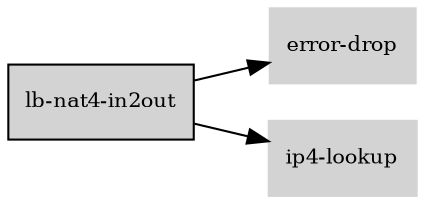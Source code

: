 digraph "lb_nat4_in2out_subgraph" {
  rankdir=LR;
  node [shape=box, style=filled, fontsize=10, color=lightgray, fontcolor=black, fillcolor=lightgray];
  "lb-nat4-in2out" [color=black, fontcolor=black, fillcolor=lightgray];
  edge [fontsize=8];
  "lb-nat4-in2out" -> "error-drop";
  "lb-nat4-in2out" -> "ip4-lookup";
}
